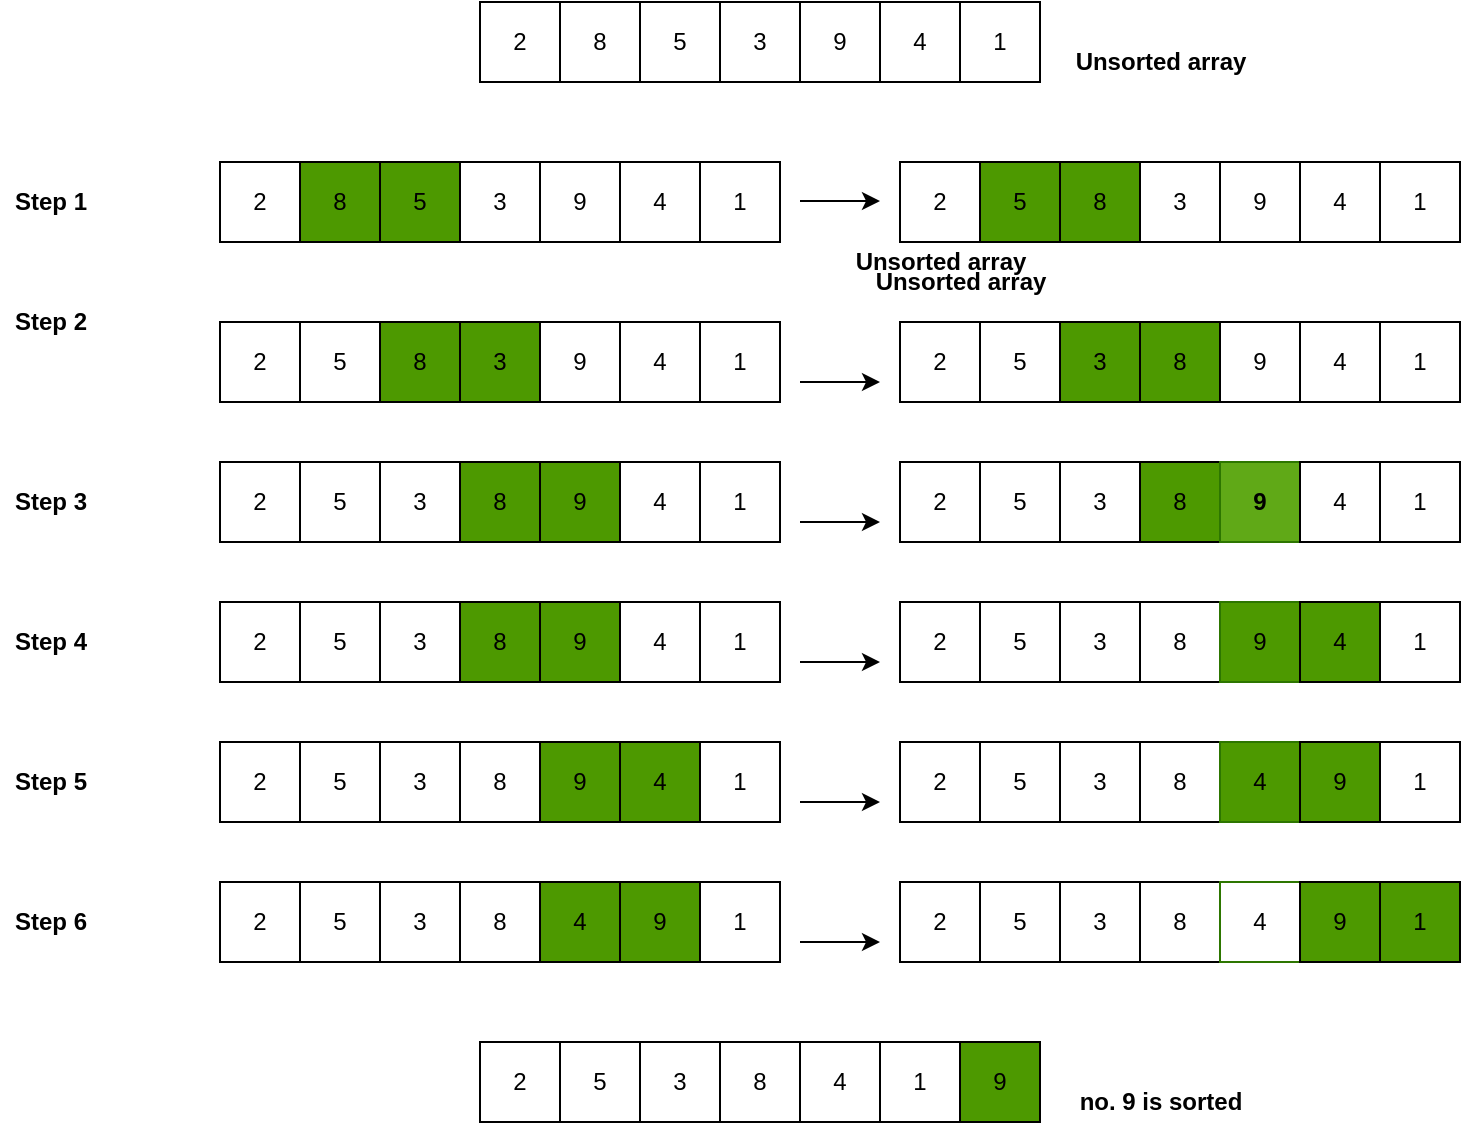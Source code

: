 <mxfile version="14.6.3" type="device"><diagram id="XnZ_q0n9GALIrcmtNw0D" name="Page-1"><mxGraphModel dx="868" dy="450" grid="1" gridSize="10" guides="1" tooltips="1" connect="1" arrows="1" fold="1" page="1" pageScale="1" pageWidth="850" pageHeight="1100" math="0" shadow="0"><root><mxCell id="0"/><mxCell id="1" parent="0"/><mxCell id="GNry1GpqCdgpSkq7EUQX-1" value="2" style="whiteSpace=wrap;html=1;aspect=fixed;" vertex="1" parent="1"><mxGeometry x="290" y="30" width="40" height="40" as="geometry"/></mxCell><mxCell id="GNry1GpqCdgpSkq7EUQX-2" value="8" style="whiteSpace=wrap;html=1;aspect=fixed;fillColor=#FFFFFF;" vertex="1" parent="1"><mxGeometry x="330" y="30" width="40" height="40" as="geometry"/></mxCell><mxCell id="GNry1GpqCdgpSkq7EUQX-3" value="5" style="whiteSpace=wrap;html=1;aspect=fixed;fillColor=#FFFFFF;" vertex="1" parent="1"><mxGeometry x="370" y="30" width="40" height="40" as="geometry"/></mxCell><mxCell id="GNry1GpqCdgpSkq7EUQX-4" value="3" style="whiteSpace=wrap;html=1;aspect=fixed;" vertex="1" parent="1"><mxGeometry x="410" y="30" width="40" height="40" as="geometry"/></mxCell><mxCell id="GNry1GpqCdgpSkq7EUQX-5" value="9" style="whiteSpace=wrap;html=1;aspect=fixed;" vertex="1" parent="1"><mxGeometry x="450" y="30" width="40" height="40" as="geometry"/></mxCell><mxCell id="GNry1GpqCdgpSkq7EUQX-6" value="4" style="whiteSpace=wrap;html=1;aspect=fixed;" vertex="1" parent="1"><mxGeometry x="490" y="30" width="40" height="40" as="geometry"/></mxCell><mxCell id="GNry1GpqCdgpSkq7EUQX-7" value="1" style="whiteSpace=wrap;html=1;aspect=fixed;" vertex="1" parent="1"><mxGeometry x="530" y="30" width="40" height="40" as="geometry"/></mxCell><mxCell id="GNry1GpqCdgpSkq7EUQX-8" value="Unsorted array" style="text;html=1;align=center;verticalAlign=middle;resizable=0;points=[];autosize=1;strokeColor=none;fontStyle=1" vertex="1" parent="1"><mxGeometry x="580" y="50" width="100" height="20" as="geometry"/></mxCell><mxCell id="GNry1GpqCdgpSkq7EUQX-9" value="2" style="whiteSpace=wrap;html=1;aspect=fixed;" vertex="1" parent="1"><mxGeometry x="160" y="110" width="40" height="40" as="geometry"/></mxCell><mxCell id="GNry1GpqCdgpSkq7EUQX-10" value="8" style="whiteSpace=wrap;html=1;aspect=fixed;fillColor=#4D9900;" vertex="1" parent="1"><mxGeometry x="200" y="110" width="40" height="40" as="geometry"/></mxCell><mxCell id="GNry1GpqCdgpSkq7EUQX-11" value="5" style="whiteSpace=wrap;html=1;aspect=fixed;fillColor=#4D9900;" vertex="1" parent="1"><mxGeometry x="240" y="110" width="40" height="40" as="geometry"/></mxCell><mxCell id="GNry1GpqCdgpSkq7EUQX-12" value="3" style="whiteSpace=wrap;html=1;aspect=fixed;" vertex="1" parent="1"><mxGeometry x="280" y="110" width="40" height="40" as="geometry"/></mxCell><mxCell id="GNry1GpqCdgpSkq7EUQX-13" value="9" style="whiteSpace=wrap;html=1;aspect=fixed;" vertex="1" parent="1"><mxGeometry x="320" y="110" width="40" height="40" as="geometry"/></mxCell><mxCell id="GNry1GpqCdgpSkq7EUQX-14" value="4" style="whiteSpace=wrap;html=1;aspect=fixed;" vertex="1" parent="1"><mxGeometry x="360" y="110" width="40" height="40" as="geometry"/></mxCell><mxCell id="GNry1GpqCdgpSkq7EUQX-15" value="1" style="whiteSpace=wrap;html=1;aspect=fixed;" vertex="1" parent="1"><mxGeometry x="400" y="110" width="40" height="40" as="geometry"/></mxCell><mxCell id="GNry1GpqCdgpSkq7EUQX-17" value="Step 1" style="text;html=1;align=center;verticalAlign=middle;resizable=0;points=[];autosize=1;strokeColor=none;fontStyle=1" vertex="1" parent="1"><mxGeometry x="50" y="120" width="50" height="20" as="geometry"/></mxCell><mxCell id="GNry1GpqCdgpSkq7EUQX-18" value="2" style="whiteSpace=wrap;html=1;aspect=fixed;" vertex="1" parent="1"><mxGeometry x="500" y="110" width="40" height="40" as="geometry"/></mxCell><mxCell id="GNry1GpqCdgpSkq7EUQX-19" value="5" style="whiteSpace=wrap;html=1;aspect=fixed;fillColor=#4D9900;" vertex="1" parent="1"><mxGeometry x="540" y="110" width="40" height="40" as="geometry"/></mxCell><mxCell id="GNry1GpqCdgpSkq7EUQX-20" value="8" style="whiteSpace=wrap;html=1;aspect=fixed;fillColor=#4D9900;" vertex="1" parent="1"><mxGeometry x="580" y="110" width="40" height="40" as="geometry"/></mxCell><mxCell id="GNry1GpqCdgpSkq7EUQX-21" value="3" style="whiteSpace=wrap;html=1;aspect=fixed;" vertex="1" parent="1"><mxGeometry x="620" y="110" width="40" height="40" as="geometry"/></mxCell><mxCell id="GNry1GpqCdgpSkq7EUQX-22" value="9" style="whiteSpace=wrap;html=1;aspect=fixed;" vertex="1" parent="1"><mxGeometry x="660" y="110" width="40" height="40" as="geometry"/></mxCell><mxCell id="GNry1GpqCdgpSkq7EUQX-23" value="4" style="whiteSpace=wrap;html=1;aspect=fixed;" vertex="1" parent="1"><mxGeometry x="700" y="110" width="40" height="40" as="geometry"/></mxCell><mxCell id="GNry1GpqCdgpSkq7EUQX-24" value="1" style="whiteSpace=wrap;html=1;aspect=fixed;" vertex="1" parent="1"><mxGeometry x="740" y="110" width="40" height="40" as="geometry"/></mxCell><mxCell id="GNry1GpqCdgpSkq7EUQX-26" value="Step 2" style="text;html=1;align=center;verticalAlign=middle;resizable=0;points=[];autosize=1;strokeColor=none;fontStyle=1" vertex="1" parent="1"><mxGeometry x="50" y="180" width="50" height="20" as="geometry"/></mxCell><mxCell id="GNry1GpqCdgpSkq7EUQX-27" value="" style="endArrow=classic;html=1;" edge="1" parent="1"><mxGeometry width="50" height="50" relative="1" as="geometry"><mxPoint x="450" y="129.5" as="sourcePoint"/><mxPoint x="490" y="129.5" as="targetPoint"/></mxGeometry></mxCell><mxCell id="GNry1GpqCdgpSkq7EUQX-28" value="2" style="whiteSpace=wrap;html=1;aspect=fixed;" vertex="1" parent="1"><mxGeometry x="500" y="190" width="40" height="40" as="geometry"/></mxCell><mxCell id="GNry1GpqCdgpSkq7EUQX-29" value="5" style="whiteSpace=wrap;html=1;aspect=fixed;fillColor=#FFFFFF;" vertex="1" parent="1"><mxGeometry x="540" y="190" width="40" height="40" as="geometry"/></mxCell><mxCell id="GNry1GpqCdgpSkq7EUQX-30" value="3" style="whiteSpace=wrap;html=1;aspect=fixed;fillColor=#4D9900;" vertex="1" parent="1"><mxGeometry x="580" y="190" width="40" height="40" as="geometry"/></mxCell><mxCell id="GNry1GpqCdgpSkq7EUQX-31" value="8" style="whiteSpace=wrap;html=1;aspect=fixed;fillColor=#4D9900;" vertex="1" parent="1"><mxGeometry x="620" y="190" width="40" height="40" as="geometry"/></mxCell><mxCell id="GNry1GpqCdgpSkq7EUQX-32" value="9" style="whiteSpace=wrap;html=1;aspect=fixed;" vertex="1" parent="1"><mxGeometry x="660" y="190" width="40" height="40" as="geometry"/></mxCell><mxCell id="GNry1GpqCdgpSkq7EUQX-33" value="4" style="whiteSpace=wrap;html=1;aspect=fixed;" vertex="1" parent="1"><mxGeometry x="700" y="190" width="40" height="40" as="geometry"/></mxCell><mxCell id="GNry1GpqCdgpSkq7EUQX-34" value="1" style="whiteSpace=wrap;html=1;aspect=fixed;" vertex="1" parent="1"><mxGeometry x="740" y="190" width="40" height="40" as="geometry"/></mxCell><mxCell id="GNry1GpqCdgpSkq7EUQX-35" value="Unsorted array" style="text;html=1;align=center;verticalAlign=middle;resizable=0;points=[];autosize=1;strokeColor=none;fontStyle=1" vertex="1" parent="1"><mxGeometry x="470" y="150" width="100" height="20" as="geometry"/></mxCell><mxCell id="GNry1GpqCdgpSkq7EUQX-36" value="Step 4" style="text;html=1;align=center;verticalAlign=middle;resizable=0;points=[];autosize=1;strokeColor=none;fontStyle=1" vertex="1" parent="1"><mxGeometry x="50" y="340" width="50" height="20" as="geometry"/></mxCell><mxCell id="GNry1GpqCdgpSkq7EUQX-37" value="2" style="whiteSpace=wrap;html=1;aspect=fixed;" vertex="1" parent="1"><mxGeometry x="160" y="190" width="40" height="40" as="geometry"/></mxCell><mxCell id="GNry1GpqCdgpSkq7EUQX-38" value="5" style="whiteSpace=wrap;html=1;aspect=fixed;fillColor=#FFFFFF;" vertex="1" parent="1"><mxGeometry x="200" y="190" width="40" height="40" as="geometry"/></mxCell><mxCell id="GNry1GpqCdgpSkq7EUQX-39" value="8" style="whiteSpace=wrap;html=1;aspect=fixed;fillColor=#4D9900;" vertex="1" parent="1"><mxGeometry x="240" y="190" width="40" height="40" as="geometry"/></mxCell><mxCell id="GNry1GpqCdgpSkq7EUQX-40" value="3" style="whiteSpace=wrap;html=1;aspect=fixed;fillColor=#4D9900;" vertex="1" parent="1"><mxGeometry x="280" y="190" width="40" height="40" as="geometry"/></mxCell><mxCell id="GNry1GpqCdgpSkq7EUQX-41" value="9" style="whiteSpace=wrap;html=1;aspect=fixed;" vertex="1" parent="1"><mxGeometry x="320" y="190" width="40" height="40" as="geometry"/></mxCell><mxCell id="GNry1GpqCdgpSkq7EUQX-42" value="4" style="whiteSpace=wrap;html=1;aspect=fixed;" vertex="1" parent="1"><mxGeometry x="360" y="190" width="40" height="40" as="geometry"/></mxCell><mxCell id="GNry1GpqCdgpSkq7EUQX-43" value="1" style="whiteSpace=wrap;html=1;aspect=fixed;" vertex="1" parent="1"><mxGeometry x="400" y="190" width="40" height="40" as="geometry"/></mxCell><mxCell id="GNry1GpqCdgpSkq7EUQX-44" value="Unsorted array" style="text;html=1;align=center;verticalAlign=middle;resizable=0;points=[];autosize=1;strokeColor=none;fontStyle=1" vertex="1" parent="1"><mxGeometry x="480" y="160" width="100" height="20" as="geometry"/></mxCell><mxCell id="GNry1GpqCdgpSkq7EUQX-45" value="Step 3" style="text;html=1;align=center;verticalAlign=middle;resizable=0;points=[];autosize=1;strokeColor=none;fontStyle=1" vertex="1" parent="1"><mxGeometry x="50" y="270" width="50" height="20" as="geometry"/></mxCell><mxCell id="GNry1GpqCdgpSkq7EUQX-47" value="" style="endArrow=classic;html=1;" edge="1" parent="1"><mxGeometry width="50" height="50" relative="1" as="geometry"><mxPoint x="450" y="220" as="sourcePoint"/><mxPoint x="490" y="220" as="targetPoint"/></mxGeometry></mxCell><mxCell id="GNry1GpqCdgpSkq7EUQX-48" value="2" style="whiteSpace=wrap;html=1;aspect=fixed;" vertex="1" parent="1"><mxGeometry x="500" y="260" width="40" height="40" as="geometry"/></mxCell><mxCell id="GNry1GpqCdgpSkq7EUQX-49" value="5" style="whiteSpace=wrap;html=1;aspect=fixed;fillColor=#FFFFFF;" vertex="1" parent="1"><mxGeometry x="540" y="260" width="40" height="40" as="geometry"/></mxCell><mxCell id="GNry1GpqCdgpSkq7EUQX-50" value="3" style="whiteSpace=wrap;html=1;aspect=fixed;fillColor=#FFFFFF;" vertex="1" parent="1"><mxGeometry x="580" y="260" width="40" height="40" as="geometry"/></mxCell><mxCell id="GNry1GpqCdgpSkq7EUQX-51" value="8" style="whiteSpace=wrap;html=1;aspect=fixed;fillColor=#4D9900;" vertex="1" parent="1"><mxGeometry x="620" y="260" width="40" height="40" as="geometry"/></mxCell><mxCell id="GNry1GpqCdgpSkq7EUQX-52" value="9" style="whiteSpace=wrap;html=1;aspect=fixed;strokeColor=#2D7600;fillColor=#60a917;fontStyle=1" vertex="1" parent="1"><mxGeometry x="660" y="260" width="40" height="40" as="geometry"/></mxCell><mxCell id="GNry1GpqCdgpSkq7EUQX-53" value="4" style="whiteSpace=wrap;html=1;aspect=fixed;" vertex="1" parent="1"><mxGeometry x="700" y="260" width="40" height="40" as="geometry"/></mxCell><mxCell id="GNry1GpqCdgpSkq7EUQX-54" value="1" style="whiteSpace=wrap;html=1;aspect=fixed;" vertex="1" parent="1"><mxGeometry x="740" y="260" width="40" height="40" as="geometry"/></mxCell><mxCell id="GNry1GpqCdgpSkq7EUQX-55" value="2" style="whiteSpace=wrap;html=1;aspect=fixed;" vertex="1" parent="1"><mxGeometry x="160" y="260" width="40" height="40" as="geometry"/></mxCell><mxCell id="GNry1GpqCdgpSkq7EUQX-56" value="5" style="whiteSpace=wrap;html=1;aspect=fixed;fillColor=#FFFFFF;" vertex="1" parent="1"><mxGeometry x="200" y="260" width="40" height="40" as="geometry"/></mxCell><mxCell id="GNry1GpqCdgpSkq7EUQX-57" value="3" style="whiteSpace=wrap;html=1;aspect=fixed;fillColor=#FFFFFF;" vertex="1" parent="1"><mxGeometry x="240" y="260" width="40" height="40" as="geometry"/></mxCell><mxCell id="GNry1GpqCdgpSkq7EUQX-58" value="8" style="whiteSpace=wrap;html=1;aspect=fixed;fillColor=#4D9900;" vertex="1" parent="1"><mxGeometry x="280" y="260" width="40" height="40" as="geometry"/></mxCell><mxCell id="GNry1GpqCdgpSkq7EUQX-59" value="9" style="whiteSpace=wrap;html=1;aspect=fixed;fillColor=#4D9900;" vertex="1" parent="1"><mxGeometry x="320" y="260" width="40" height="40" as="geometry"/></mxCell><mxCell id="GNry1GpqCdgpSkq7EUQX-60" value="4" style="whiteSpace=wrap;html=1;aspect=fixed;" vertex="1" parent="1"><mxGeometry x="360" y="260" width="40" height="40" as="geometry"/></mxCell><mxCell id="GNry1GpqCdgpSkq7EUQX-61" value="1" style="whiteSpace=wrap;html=1;aspect=fixed;" vertex="1" parent="1"><mxGeometry x="400" y="260" width="40" height="40" as="geometry"/></mxCell><mxCell id="GNry1GpqCdgpSkq7EUQX-62" value="" style="endArrow=classic;html=1;" edge="1" parent="1"><mxGeometry width="50" height="50" relative="1" as="geometry"><mxPoint x="450" y="290" as="sourcePoint"/><mxPoint x="490" y="290" as="targetPoint"/></mxGeometry></mxCell><mxCell id="GNry1GpqCdgpSkq7EUQX-63" value="2" style="whiteSpace=wrap;html=1;aspect=fixed;" vertex="1" parent="1"><mxGeometry x="500" y="330" width="40" height="40" as="geometry"/></mxCell><mxCell id="GNry1GpqCdgpSkq7EUQX-64" value="5" style="whiteSpace=wrap;html=1;aspect=fixed;fillColor=#FFFFFF;" vertex="1" parent="1"><mxGeometry x="540" y="330" width="40" height="40" as="geometry"/></mxCell><mxCell id="GNry1GpqCdgpSkq7EUQX-65" value="3" style="whiteSpace=wrap;html=1;aspect=fixed;fillColor=#FFFFFF;" vertex="1" parent="1"><mxGeometry x="580" y="330" width="40" height="40" as="geometry"/></mxCell><mxCell id="GNry1GpqCdgpSkq7EUQX-66" value="8" style="whiteSpace=wrap;html=1;aspect=fixed;" vertex="1" parent="1"><mxGeometry x="620" y="330" width="40" height="40" as="geometry"/></mxCell><mxCell id="GNry1GpqCdgpSkq7EUQX-67" value="9" style="whiteSpace=wrap;html=1;aspect=fixed;strokeColor=#2D7600;fillColor=#4D9900;" vertex="1" parent="1"><mxGeometry x="660" y="330" width="40" height="40" as="geometry"/></mxCell><mxCell id="GNry1GpqCdgpSkq7EUQX-68" value="4" style="whiteSpace=wrap;html=1;aspect=fixed;fillColor=#4D9900;" vertex="1" parent="1"><mxGeometry x="700" y="330" width="40" height="40" as="geometry"/></mxCell><mxCell id="GNry1GpqCdgpSkq7EUQX-69" value="1" style="whiteSpace=wrap;html=1;aspect=fixed;" vertex="1" parent="1"><mxGeometry x="740" y="330" width="40" height="40" as="geometry"/></mxCell><mxCell id="GNry1GpqCdgpSkq7EUQX-70" value="2" style="whiteSpace=wrap;html=1;aspect=fixed;" vertex="1" parent="1"><mxGeometry x="160" y="330" width="40" height="40" as="geometry"/></mxCell><mxCell id="GNry1GpqCdgpSkq7EUQX-71" value="5" style="whiteSpace=wrap;html=1;aspect=fixed;fillColor=#FFFFFF;" vertex="1" parent="1"><mxGeometry x="200" y="330" width="40" height="40" as="geometry"/></mxCell><mxCell id="GNry1GpqCdgpSkq7EUQX-72" value="3" style="whiteSpace=wrap;html=1;aspect=fixed;fillColor=#FFFFFF;" vertex="1" parent="1"><mxGeometry x="240" y="330" width="40" height="40" as="geometry"/></mxCell><mxCell id="GNry1GpqCdgpSkq7EUQX-73" value="8" style="whiteSpace=wrap;html=1;aspect=fixed;fillColor=#4D9900;" vertex="1" parent="1"><mxGeometry x="280" y="330" width="40" height="40" as="geometry"/></mxCell><mxCell id="GNry1GpqCdgpSkq7EUQX-74" value="9" style="whiteSpace=wrap;html=1;aspect=fixed;fillColor=#4D9900;" vertex="1" parent="1"><mxGeometry x="320" y="330" width="40" height="40" as="geometry"/></mxCell><mxCell id="GNry1GpqCdgpSkq7EUQX-75" value="4" style="whiteSpace=wrap;html=1;aspect=fixed;" vertex="1" parent="1"><mxGeometry x="360" y="330" width="40" height="40" as="geometry"/></mxCell><mxCell id="GNry1GpqCdgpSkq7EUQX-76" value="1" style="whiteSpace=wrap;html=1;aspect=fixed;" vertex="1" parent="1"><mxGeometry x="400" y="330" width="40" height="40" as="geometry"/></mxCell><mxCell id="GNry1GpqCdgpSkq7EUQX-77" value="" style="endArrow=classic;html=1;" edge="1" parent="1"><mxGeometry width="50" height="50" relative="1" as="geometry"><mxPoint x="450" y="360" as="sourcePoint"/><mxPoint x="490" y="360" as="targetPoint"/></mxGeometry></mxCell><mxCell id="GNry1GpqCdgpSkq7EUQX-78" value="Step 5" style="text;html=1;align=center;verticalAlign=middle;resizable=0;points=[];autosize=1;strokeColor=none;fontStyle=1" vertex="1" parent="1"><mxGeometry x="50" y="410" width="50" height="20" as="geometry"/></mxCell><mxCell id="GNry1GpqCdgpSkq7EUQX-79" value="2" style="whiteSpace=wrap;html=1;aspect=fixed;" vertex="1" parent="1"><mxGeometry x="500" y="400" width="40" height="40" as="geometry"/></mxCell><mxCell id="GNry1GpqCdgpSkq7EUQX-80" value="5" style="whiteSpace=wrap;html=1;aspect=fixed;fillColor=#FFFFFF;" vertex="1" parent="1"><mxGeometry x="540" y="400" width="40" height="40" as="geometry"/></mxCell><mxCell id="GNry1GpqCdgpSkq7EUQX-81" value="3" style="whiteSpace=wrap;html=1;aspect=fixed;fillColor=#FFFFFF;" vertex="1" parent="1"><mxGeometry x="580" y="400" width="40" height="40" as="geometry"/></mxCell><mxCell id="GNry1GpqCdgpSkq7EUQX-82" value="8" style="whiteSpace=wrap;html=1;aspect=fixed;" vertex="1" parent="1"><mxGeometry x="620" y="400" width="40" height="40" as="geometry"/></mxCell><mxCell id="GNry1GpqCdgpSkq7EUQX-83" value="4" style="whiteSpace=wrap;html=1;aspect=fixed;strokeColor=#2D7600;fillColor=#4D9900;" vertex="1" parent="1"><mxGeometry x="660" y="400" width="40" height="40" as="geometry"/></mxCell><mxCell id="GNry1GpqCdgpSkq7EUQX-84" value="9" style="whiteSpace=wrap;html=1;aspect=fixed;fillColor=#4D9900;" vertex="1" parent="1"><mxGeometry x="700" y="400" width="40" height="40" as="geometry"/></mxCell><mxCell id="GNry1GpqCdgpSkq7EUQX-85" value="1" style="whiteSpace=wrap;html=1;aspect=fixed;" vertex="1" parent="1"><mxGeometry x="740" y="400" width="40" height="40" as="geometry"/></mxCell><mxCell id="GNry1GpqCdgpSkq7EUQX-86" value="2" style="whiteSpace=wrap;html=1;aspect=fixed;" vertex="1" parent="1"><mxGeometry x="160" y="400" width="40" height="40" as="geometry"/></mxCell><mxCell id="GNry1GpqCdgpSkq7EUQX-87" value="5" style="whiteSpace=wrap;html=1;aspect=fixed;fillColor=#FFFFFF;" vertex="1" parent="1"><mxGeometry x="200" y="400" width="40" height="40" as="geometry"/></mxCell><mxCell id="GNry1GpqCdgpSkq7EUQX-88" value="3" style="whiteSpace=wrap;html=1;aspect=fixed;fillColor=#FFFFFF;" vertex="1" parent="1"><mxGeometry x="240" y="400" width="40" height="40" as="geometry"/></mxCell><mxCell id="GNry1GpqCdgpSkq7EUQX-89" value="8" style="whiteSpace=wrap;html=1;aspect=fixed;fillColor=#FFFFFF;" vertex="1" parent="1"><mxGeometry x="280" y="400" width="40" height="40" as="geometry"/></mxCell><mxCell id="GNry1GpqCdgpSkq7EUQX-90" value="9" style="whiteSpace=wrap;html=1;aspect=fixed;fillColor=#4D9900;" vertex="1" parent="1"><mxGeometry x="320" y="400" width="40" height="40" as="geometry"/></mxCell><mxCell id="GNry1GpqCdgpSkq7EUQX-91" value="4" style="whiteSpace=wrap;html=1;aspect=fixed;fillColor=#4D9900;" vertex="1" parent="1"><mxGeometry x="360" y="400" width="40" height="40" as="geometry"/></mxCell><mxCell id="GNry1GpqCdgpSkq7EUQX-92" value="1" style="whiteSpace=wrap;html=1;aspect=fixed;" vertex="1" parent="1"><mxGeometry x="400" y="400" width="40" height="40" as="geometry"/></mxCell><mxCell id="GNry1GpqCdgpSkq7EUQX-93" value="" style="endArrow=classic;html=1;" edge="1" parent="1"><mxGeometry width="50" height="50" relative="1" as="geometry"><mxPoint x="450" y="430" as="sourcePoint"/><mxPoint x="490" y="430" as="targetPoint"/></mxGeometry></mxCell><mxCell id="GNry1GpqCdgpSkq7EUQX-94" value="Step 6" style="text;html=1;align=center;verticalAlign=middle;resizable=0;points=[];autosize=1;strokeColor=none;fontStyle=1" vertex="1" parent="1"><mxGeometry x="50" y="480" width="50" height="20" as="geometry"/></mxCell><mxCell id="GNry1GpqCdgpSkq7EUQX-95" value="2" style="whiteSpace=wrap;html=1;aspect=fixed;" vertex="1" parent="1"><mxGeometry x="500" y="470" width="40" height="40" as="geometry"/></mxCell><mxCell id="GNry1GpqCdgpSkq7EUQX-96" value="5" style="whiteSpace=wrap;html=1;aspect=fixed;fillColor=#FFFFFF;" vertex="1" parent="1"><mxGeometry x="540" y="470" width="40" height="40" as="geometry"/></mxCell><mxCell id="GNry1GpqCdgpSkq7EUQX-97" value="3" style="whiteSpace=wrap;html=1;aspect=fixed;fillColor=#FFFFFF;" vertex="1" parent="1"><mxGeometry x="580" y="470" width="40" height="40" as="geometry"/></mxCell><mxCell id="GNry1GpqCdgpSkq7EUQX-98" value="8" style="whiteSpace=wrap;html=1;aspect=fixed;" vertex="1" parent="1"><mxGeometry x="620" y="470" width="40" height="40" as="geometry"/></mxCell><mxCell id="GNry1GpqCdgpSkq7EUQX-99" value="4" style="whiteSpace=wrap;html=1;aspect=fixed;strokeColor=#2D7600;fillColor=#FFFFFF;" vertex="1" parent="1"><mxGeometry x="660" y="470" width="40" height="40" as="geometry"/></mxCell><mxCell id="GNry1GpqCdgpSkq7EUQX-100" value="9" style="whiteSpace=wrap;html=1;aspect=fixed;fillColor=#4D9900;" vertex="1" parent="1"><mxGeometry x="700" y="470" width="40" height="40" as="geometry"/></mxCell><mxCell id="GNry1GpqCdgpSkq7EUQX-101" value="1" style="whiteSpace=wrap;html=1;aspect=fixed;fillColor=#4D9900;" vertex="1" parent="1"><mxGeometry x="740" y="470" width="40" height="40" as="geometry"/></mxCell><mxCell id="GNry1GpqCdgpSkq7EUQX-102" value="2" style="whiteSpace=wrap;html=1;aspect=fixed;" vertex="1" parent="1"><mxGeometry x="160" y="470" width="40" height="40" as="geometry"/></mxCell><mxCell id="GNry1GpqCdgpSkq7EUQX-103" value="5" style="whiteSpace=wrap;html=1;aspect=fixed;fillColor=#FFFFFF;" vertex="1" parent="1"><mxGeometry x="200" y="470" width="40" height="40" as="geometry"/></mxCell><mxCell id="GNry1GpqCdgpSkq7EUQX-104" value="3" style="whiteSpace=wrap;html=1;aspect=fixed;fillColor=#FFFFFF;" vertex="1" parent="1"><mxGeometry x="240" y="470" width="40" height="40" as="geometry"/></mxCell><mxCell id="GNry1GpqCdgpSkq7EUQX-105" value="8" style="whiteSpace=wrap;html=1;aspect=fixed;fillColor=#FFFFFF;" vertex="1" parent="1"><mxGeometry x="280" y="470" width="40" height="40" as="geometry"/></mxCell><mxCell id="GNry1GpqCdgpSkq7EUQX-106" value="4" style="whiteSpace=wrap;html=1;aspect=fixed;fillColor=#4D9900;" vertex="1" parent="1"><mxGeometry x="320" y="470" width="40" height="40" as="geometry"/></mxCell><mxCell id="GNry1GpqCdgpSkq7EUQX-107" value="9" style="whiteSpace=wrap;html=1;aspect=fixed;fillColor=#4D9900;" vertex="1" parent="1"><mxGeometry x="360" y="470" width="40" height="40" as="geometry"/></mxCell><mxCell id="GNry1GpqCdgpSkq7EUQX-108" value="1" style="whiteSpace=wrap;html=1;aspect=fixed;" vertex="1" parent="1"><mxGeometry x="400" y="470" width="40" height="40" as="geometry"/></mxCell><mxCell id="GNry1GpqCdgpSkq7EUQX-109" value="" style="endArrow=classic;html=1;" edge="1" parent="1"><mxGeometry width="50" height="50" relative="1" as="geometry"><mxPoint x="450" y="500" as="sourcePoint"/><mxPoint x="490" y="500" as="targetPoint"/></mxGeometry></mxCell><mxCell id="GNry1GpqCdgpSkq7EUQX-117" value="2" style="whiteSpace=wrap;html=1;aspect=fixed;" vertex="1" parent="1"><mxGeometry x="290" y="550" width="40" height="40" as="geometry"/></mxCell><mxCell id="GNry1GpqCdgpSkq7EUQX-118" value="5" style="whiteSpace=wrap;html=1;aspect=fixed;fillColor=#FFFFFF;" vertex="1" parent="1"><mxGeometry x="330" y="550" width="40" height="40" as="geometry"/></mxCell><mxCell id="GNry1GpqCdgpSkq7EUQX-119" value="3" style="whiteSpace=wrap;html=1;aspect=fixed;fillColor=#FFFFFF;" vertex="1" parent="1"><mxGeometry x="370" y="550" width="40" height="40" as="geometry"/></mxCell><mxCell id="GNry1GpqCdgpSkq7EUQX-120" value="8" style="whiteSpace=wrap;html=1;aspect=fixed;fillColor=#FFFFFF;" vertex="1" parent="1"><mxGeometry x="410" y="550" width="40" height="40" as="geometry"/></mxCell><mxCell id="GNry1GpqCdgpSkq7EUQX-121" value="4" style="whiteSpace=wrap;html=1;aspect=fixed;fillColor=#FFFFFF;" vertex="1" parent="1"><mxGeometry x="450" y="550" width="40" height="40" as="geometry"/></mxCell><mxCell id="GNry1GpqCdgpSkq7EUQX-122" value="1" style="whiteSpace=wrap;html=1;aspect=fixed;fillColor=#FFFFFF;" vertex="1" parent="1"><mxGeometry x="490" y="550" width="40" height="40" as="geometry"/></mxCell><mxCell id="GNry1GpqCdgpSkq7EUQX-123" value="9" style="whiteSpace=wrap;html=1;aspect=fixed;fillColor=#4D9900;" vertex="1" parent="1"><mxGeometry x="530" y="550" width="40" height="40" as="geometry"/></mxCell><mxCell id="GNry1GpqCdgpSkq7EUQX-125" value="no. 9 is sorted" style="text;html=1;align=center;verticalAlign=middle;resizable=0;points=[];autosize=1;strokeColor=none;fontColor=#000000;fontStyle=1" vertex="1" parent="1"><mxGeometry x="580" y="570" width="100" height="20" as="geometry"/></mxCell></root></mxGraphModel></diagram></mxfile>